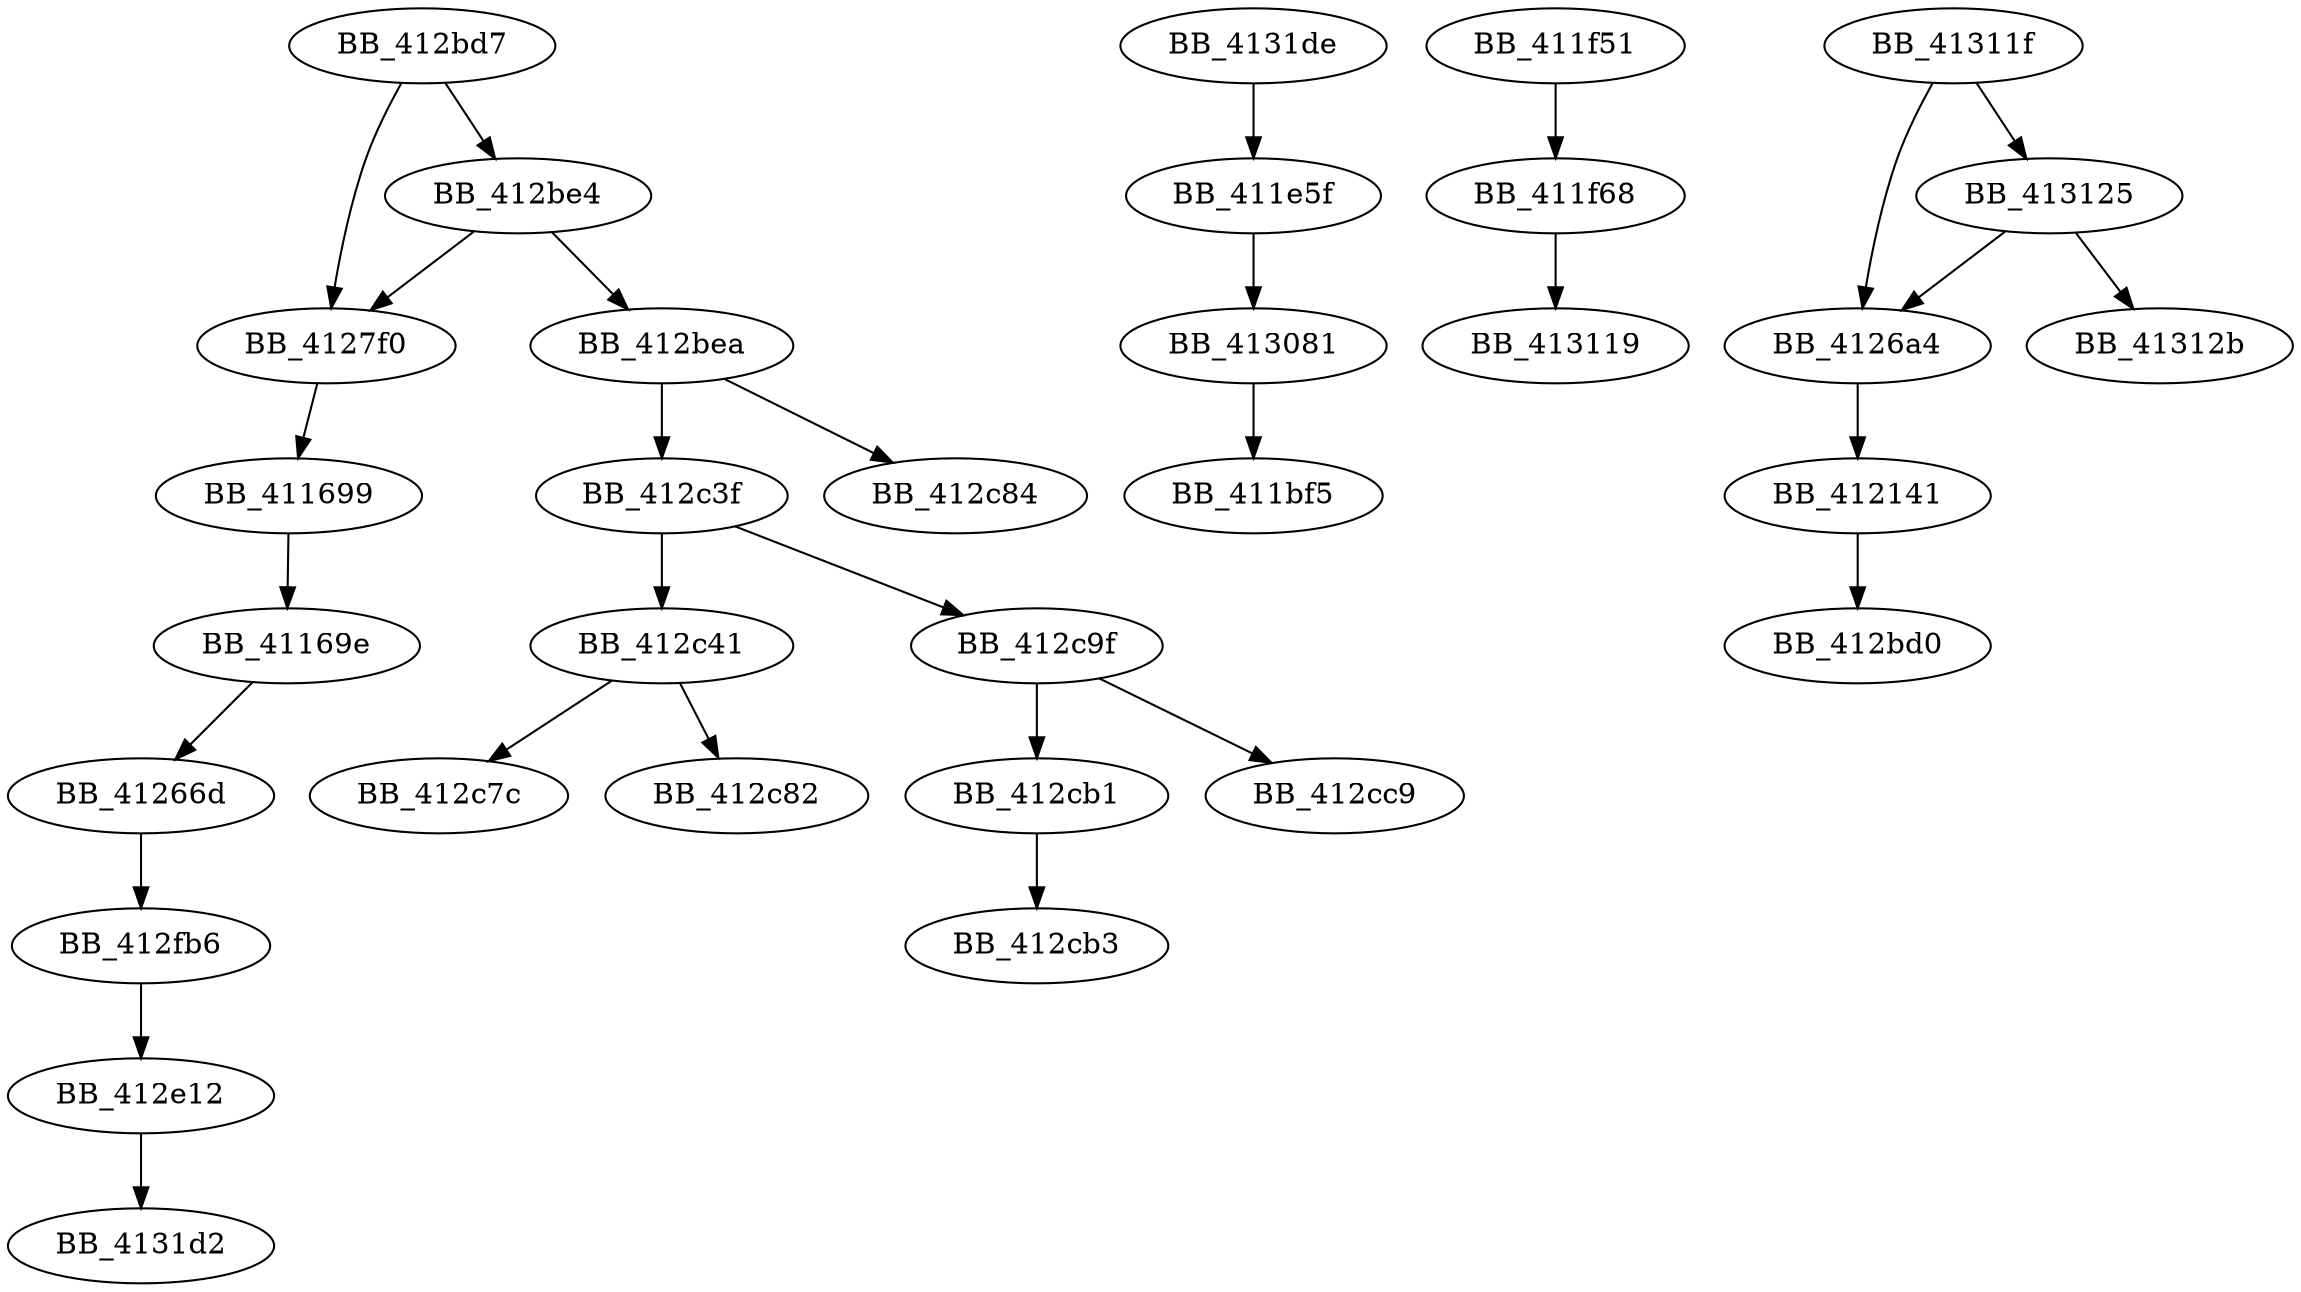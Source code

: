 DiGraph sub_411F51{
BB_411699->BB_41169e
BB_41169e->BB_41266d
BB_411e5f->BB_413081
BB_411f51->BB_411f68
BB_411f68->BB_413119
BB_412141->BB_412bd0
BB_41266d->BB_412fb6
BB_4126a4->BB_412141
BB_4127f0->BB_411699
BB_412bd7->BB_4127f0
BB_412bd7->BB_412be4
BB_412be4->BB_4127f0
BB_412be4->BB_412bea
BB_412bea->BB_412c3f
BB_412bea->BB_412c84
BB_412c3f->BB_412c41
BB_412c3f->BB_412c9f
BB_412c41->BB_412c7c
BB_412c41->BB_412c82
BB_412c9f->BB_412cb1
BB_412c9f->BB_412cc9
BB_412cb1->BB_412cb3
BB_412e12->BB_4131d2
BB_412fb6->BB_412e12
BB_413081->BB_411bf5
BB_41311f->BB_4126a4
BB_41311f->BB_413125
BB_413125->BB_4126a4
BB_413125->BB_41312b
BB_4131de->BB_411e5f
}
